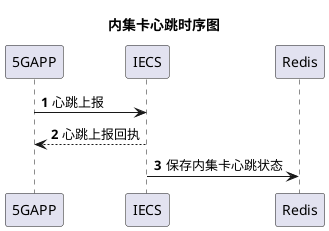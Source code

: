 @startuml
'https://plantuml.com/sequence-diagram
title 内集卡心跳时序图

autonumber

5GAPP -> IECS: 心跳上报
IECS --> 5GAPP: 心跳上报回执

IECS -> Redis: 保存内集卡心跳状态

@enduml